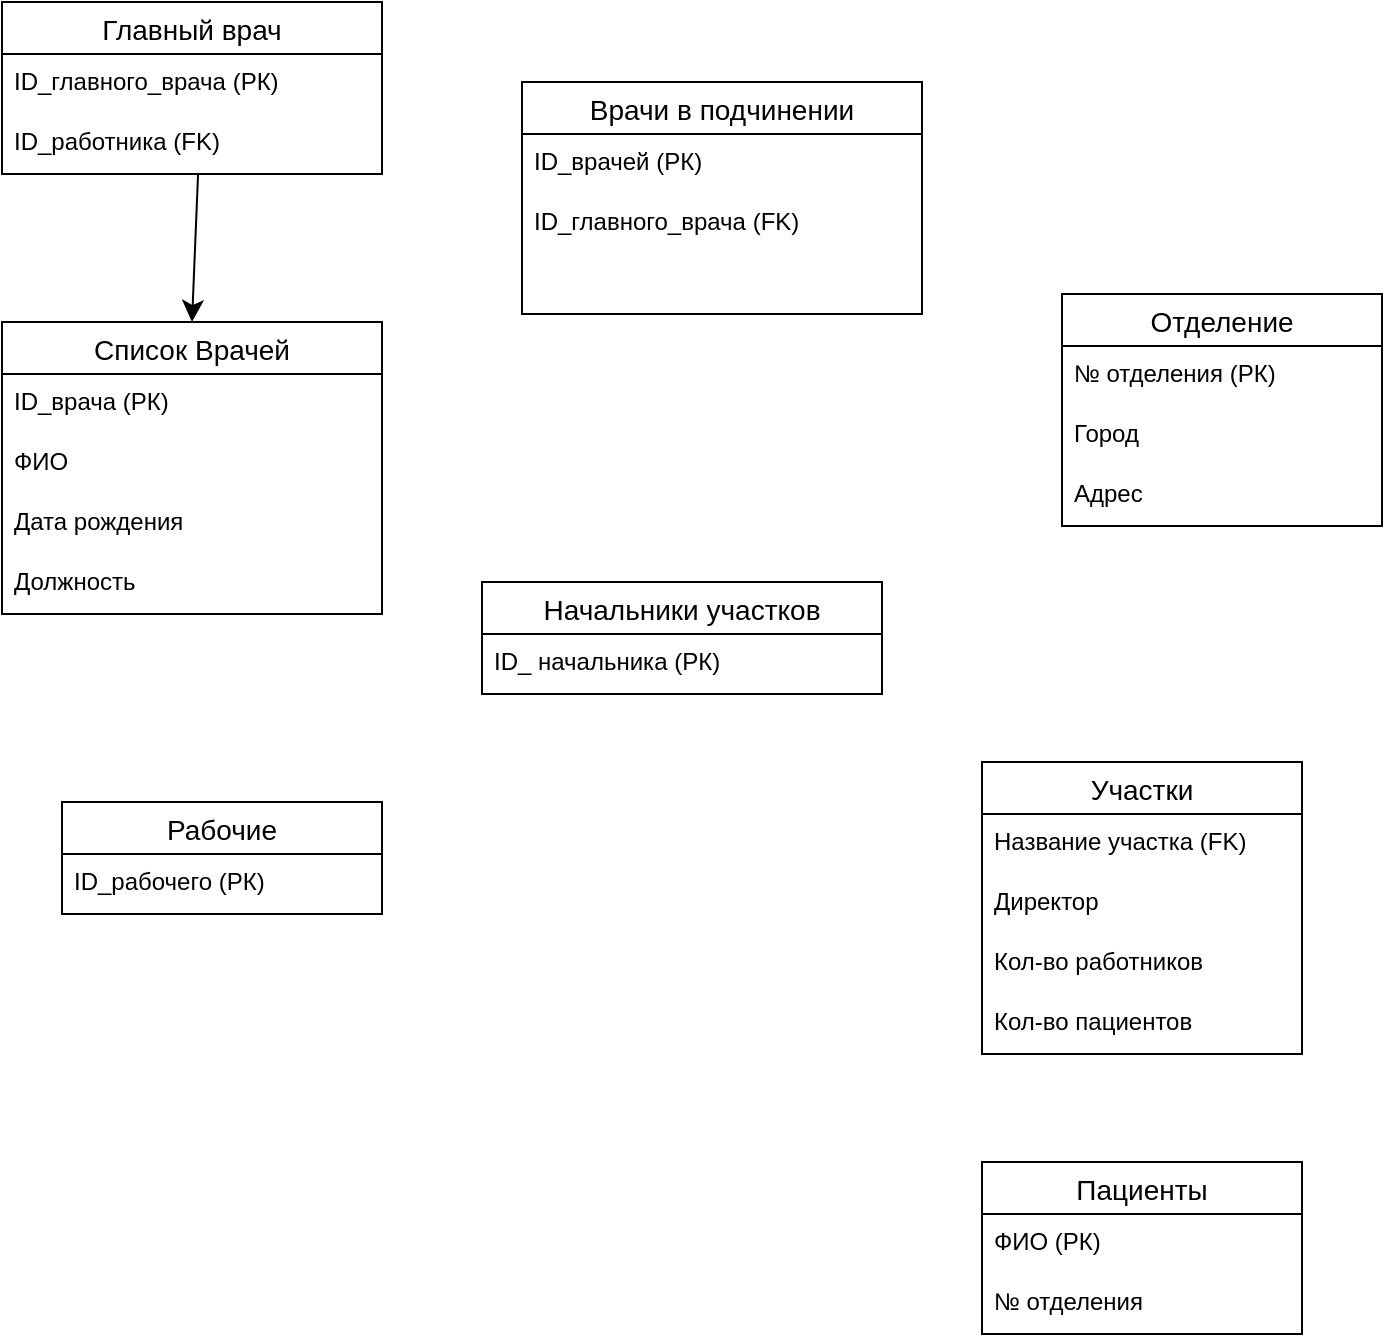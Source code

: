 <mxfile version="20.7.3" type="github">
  <diagram id="-K0wwSSrZfPXnvogX3jT" name="Страница 1">
    <mxGraphModel dx="1434" dy="764" grid="1" gridSize="10" guides="1" tooltips="1" connect="1" arrows="1" fold="1" page="1" pageScale="1" pageWidth="827" pageHeight="1169" math="0" shadow="0">
      <root>
        <mxCell id="0" />
        <mxCell id="1" parent="0" />
        <mxCell id="xIC-3ACraf32L-tQ-3Xx-1" value="Главный врач" style="swimlane;fontStyle=0;childLayout=stackLayout;horizontal=1;startSize=26;horizontalStack=0;resizeParent=1;resizeParentMax=0;resizeLast=0;collapsible=1;marginBottom=0;align=center;fontSize=14;" vertex="1" parent="1">
          <mxGeometry x="120" y="40" width="190" height="86" as="geometry" />
        </mxCell>
        <mxCell id="xIC-3ACraf32L-tQ-3Xx-2" value="ID_главного_врача (РК)" style="text;strokeColor=none;fillColor=none;spacingLeft=4;spacingRight=4;overflow=hidden;rotatable=0;points=[[0,0.5],[1,0.5]];portConstraint=eastwest;fontSize=12;" vertex="1" parent="xIC-3ACraf32L-tQ-3Xx-1">
          <mxGeometry y="26" width="190" height="30" as="geometry" />
        </mxCell>
        <mxCell id="xIC-3ACraf32L-tQ-3Xx-37" value="ID_работника (FK)" style="text;strokeColor=none;fillColor=none;spacingLeft=4;spacingRight=4;overflow=hidden;rotatable=0;points=[[0,0.5],[1,0.5]];portConstraint=eastwest;fontSize=12;" vertex="1" parent="xIC-3ACraf32L-tQ-3Xx-1">
          <mxGeometry y="56" width="190" height="30" as="geometry" />
        </mxCell>
        <mxCell id="xIC-3ACraf32L-tQ-3Xx-3" value="Врачи в подчинении" style="swimlane;fontStyle=0;childLayout=stackLayout;horizontal=1;startSize=26;horizontalStack=0;resizeParent=1;resizeParentMax=0;resizeLast=0;collapsible=1;marginBottom=0;align=center;fontSize=14;" vertex="1" parent="1">
          <mxGeometry x="380" y="80" width="200" height="116" as="geometry" />
        </mxCell>
        <mxCell id="xIC-3ACraf32L-tQ-3Xx-4" value="ID_врачей (РК)" style="text;strokeColor=none;fillColor=none;spacingLeft=4;spacingRight=4;overflow=hidden;rotatable=0;points=[[0,0.5],[1,0.5]];portConstraint=eastwest;fontSize=12;" vertex="1" parent="xIC-3ACraf32L-tQ-3Xx-3">
          <mxGeometry y="26" width="200" height="30" as="geometry" />
        </mxCell>
        <mxCell id="xIC-3ACraf32L-tQ-3Xx-39" value="ID_главного_врача (FK)" style="text;strokeColor=none;fillColor=none;spacingLeft=4;spacingRight=4;overflow=hidden;rotatable=0;points=[[0,0.5],[1,0.5]];portConstraint=eastwest;fontSize=12;" vertex="1" parent="xIC-3ACraf32L-tQ-3Xx-3">
          <mxGeometry y="56" width="200" height="30" as="geometry" />
        </mxCell>
        <mxCell id="xIC-3ACraf32L-tQ-3Xx-38" style="text;strokeColor=none;fillColor=none;spacingLeft=4;spacingRight=4;overflow=hidden;rotatable=0;points=[[0,0.5],[1,0.5]];portConstraint=eastwest;fontSize=12;" vertex="1" parent="xIC-3ACraf32L-tQ-3Xx-3">
          <mxGeometry y="86" width="200" height="30" as="geometry" />
        </mxCell>
        <mxCell id="xIC-3ACraf32L-tQ-3Xx-5" value="Список Врачей" style="swimlane;fontStyle=0;childLayout=stackLayout;horizontal=1;startSize=26;horizontalStack=0;resizeParent=1;resizeParentMax=0;resizeLast=0;collapsible=1;marginBottom=0;align=center;fontSize=14;" vertex="1" parent="1">
          <mxGeometry x="120" y="200" width="190" height="146" as="geometry" />
        </mxCell>
        <mxCell id="xIC-3ACraf32L-tQ-3Xx-6" value="ID_врача (РК)" style="text;strokeColor=none;fillColor=none;spacingLeft=4;spacingRight=4;overflow=hidden;rotatable=0;points=[[0,0.5],[1,0.5]];portConstraint=eastwest;fontSize=12;" vertex="1" parent="xIC-3ACraf32L-tQ-3Xx-5">
          <mxGeometry y="26" width="190" height="30" as="geometry" />
        </mxCell>
        <mxCell id="xIC-3ACraf32L-tQ-3Xx-7" value="ФИО" style="text;strokeColor=none;fillColor=none;spacingLeft=4;spacingRight=4;overflow=hidden;rotatable=0;points=[[0,0.5],[1,0.5]];portConstraint=eastwest;fontSize=12;" vertex="1" parent="xIC-3ACraf32L-tQ-3Xx-5">
          <mxGeometry y="56" width="190" height="30" as="geometry" />
        </mxCell>
        <mxCell id="xIC-3ACraf32L-tQ-3Xx-8" value="Дата рождения" style="text;strokeColor=none;fillColor=none;spacingLeft=4;spacingRight=4;overflow=hidden;rotatable=0;points=[[0,0.5],[1,0.5]];portConstraint=eastwest;fontSize=12;" vertex="1" parent="xIC-3ACraf32L-tQ-3Xx-5">
          <mxGeometry y="86" width="190" height="30" as="geometry" />
        </mxCell>
        <mxCell id="xIC-3ACraf32L-tQ-3Xx-9" value="Должность" style="text;strokeColor=none;fillColor=none;spacingLeft=4;spacingRight=4;overflow=hidden;rotatable=0;points=[[0,0.5],[1,0.5]];portConstraint=eastwest;fontSize=12;" vertex="1" parent="xIC-3ACraf32L-tQ-3Xx-5">
          <mxGeometry y="116" width="190" height="30" as="geometry" />
        </mxCell>
        <mxCell id="xIC-3ACraf32L-tQ-3Xx-10" value="Начальники участков" style="swimlane;fontStyle=0;childLayout=stackLayout;horizontal=1;startSize=26;horizontalStack=0;resizeParent=1;resizeParentMax=0;resizeLast=0;collapsible=1;marginBottom=0;align=center;fontSize=14;" vertex="1" parent="1">
          <mxGeometry x="360" y="330" width="200" height="56" as="geometry" />
        </mxCell>
        <mxCell id="xIC-3ACraf32L-tQ-3Xx-11" value="ID_ начальника (РК)" style="text;strokeColor=none;fillColor=none;spacingLeft=4;spacingRight=4;overflow=hidden;rotatable=0;points=[[0,0.5],[1,0.5]];portConstraint=eastwest;fontSize=12;" vertex="1" parent="xIC-3ACraf32L-tQ-3Xx-10">
          <mxGeometry y="26" width="200" height="30" as="geometry" />
        </mxCell>
        <mxCell id="xIC-3ACraf32L-tQ-3Xx-12" value="Отделение" style="swimlane;fontStyle=0;childLayout=stackLayout;horizontal=1;startSize=26;horizontalStack=0;resizeParent=1;resizeParentMax=0;resizeLast=0;collapsible=1;marginBottom=0;align=center;fontSize=14;" vertex="1" parent="1">
          <mxGeometry x="650" y="186" width="160" height="116" as="geometry" />
        </mxCell>
        <mxCell id="xIC-3ACraf32L-tQ-3Xx-13" value="№ отделения (РК)" style="text;strokeColor=none;fillColor=none;spacingLeft=4;spacingRight=4;overflow=hidden;rotatable=0;points=[[0,0.5],[1,0.5]];portConstraint=eastwest;fontSize=12;" vertex="1" parent="xIC-3ACraf32L-tQ-3Xx-12">
          <mxGeometry y="26" width="160" height="30" as="geometry" />
        </mxCell>
        <mxCell id="xIC-3ACraf32L-tQ-3Xx-14" value="Город" style="text;strokeColor=none;fillColor=none;spacingLeft=4;spacingRight=4;overflow=hidden;rotatable=0;points=[[0,0.5],[1,0.5]];portConstraint=eastwest;fontSize=12;" vertex="1" parent="xIC-3ACraf32L-tQ-3Xx-12">
          <mxGeometry y="56" width="160" height="30" as="geometry" />
        </mxCell>
        <mxCell id="xIC-3ACraf32L-tQ-3Xx-15" value="Адрес" style="text;strokeColor=none;fillColor=none;spacingLeft=4;spacingRight=4;overflow=hidden;rotatable=0;points=[[0,0.5],[1,0.5]];portConstraint=eastwest;fontSize=12;" vertex="1" parent="xIC-3ACraf32L-tQ-3Xx-12">
          <mxGeometry y="86" width="160" height="30" as="geometry" />
        </mxCell>
        <mxCell id="xIC-3ACraf32L-tQ-3Xx-16" value="Рабочие" style="swimlane;fontStyle=0;childLayout=stackLayout;horizontal=1;startSize=26;horizontalStack=0;resizeParent=1;resizeParentMax=0;resizeLast=0;collapsible=1;marginBottom=0;align=center;fontSize=14;" vertex="1" parent="1">
          <mxGeometry x="150" y="440" width="160" height="56" as="geometry" />
        </mxCell>
        <mxCell id="xIC-3ACraf32L-tQ-3Xx-17" value="ID_рабочего (РК)" style="text;strokeColor=none;fillColor=none;spacingLeft=4;spacingRight=4;overflow=hidden;rotatable=0;points=[[0,0.5],[1,0.5]];portConstraint=eastwest;fontSize=12;" vertex="1" parent="xIC-3ACraf32L-tQ-3Xx-16">
          <mxGeometry y="26" width="160" height="30" as="geometry" />
        </mxCell>
        <mxCell id="xIC-3ACraf32L-tQ-3Xx-18" value="Участки" style="swimlane;fontStyle=0;childLayout=stackLayout;horizontal=1;startSize=26;horizontalStack=0;resizeParent=1;resizeParentMax=0;resizeLast=0;collapsible=1;marginBottom=0;align=center;fontSize=14;" vertex="1" parent="1">
          <mxGeometry x="610" y="420" width="160" height="146" as="geometry" />
        </mxCell>
        <mxCell id="xIC-3ACraf32L-tQ-3Xx-19" value="Название участка (FK)" style="text;strokeColor=none;fillColor=none;spacingLeft=4;spacingRight=4;overflow=hidden;rotatable=0;points=[[0,0.5],[1,0.5]];portConstraint=eastwest;fontSize=12;" vertex="1" parent="xIC-3ACraf32L-tQ-3Xx-18">
          <mxGeometry y="26" width="160" height="30" as="geometry" />
        </mxCell>
        <mxCell id="xIC-3ACraf32L-tQ-3Xx-20" value="Директор" style="text;strokeColor=none;fillColor=none;spacingLeft=4;spacingRight=4;overflow=hidden;rotatable=0;points=[[0,0.5],[1,0.5]];portConstraint=eastwest;fontSize=12;" vertex="1" parent="xIC-3ACraf32L-tQ-3Xx-18">
          <mxGeometry y="56" width="160" height="30" as="geometry" />
        </mxCell>
        <mxCell id="xIC-3ACraf32L-tQ-3Xx-21" value="Кол-во работников" style="text;strokeColor=none;fillColor=none;spacingLeft=4;spacingRight=4;overflow=hidden;rotatable=0;points=[[0,0.5],[1,0.5]];portConstraint=eastwest;fontSize=12;" vertex="1" parent="xIC-3ACraf32L-tQ-3Xx-18">
          <mxGeometry y="86" width="160" height="30" as="geometry" />
        </mxCell>
        <mxCell id="xIC-3ACraf32L-tQ-3Xx-22" value="Кол-во пациентов" style="text;strokeColor=none;fillColor=none;spacingLeft=4;spacingRight=4;overflow=hidden;rotatable=0;points=[[0,0.5],[1,0.5]];portConstraint=eastwest;fontSize=12;" vertex="1" parent="xIC-3ACraf32L-tQ-3Xx-18">
          <mxGeometry y="116" width="160" height="30" as="geometry" />
        </mxCell>
        <mxCell id="xIC-3ACraf32L-tQ-3Xx-23" value="Пациенты" style="swimlane;fontStyle=0;childLayout=stackLayout;horizontal=1;startSize=26;horizontalStack=0;resizeParent=1;resizeParentMax=0;resizeLast=0;collapsible=1;marginBottom=0;align=center;fontSize=14;" vertex="1" parent="1">
          <mxGeometry x="610" y="620" width="160" height="86" as="geometry" />
        </mxCell>
        <mxCell id="xIC-3ACraf32L-tQ-3Xx-24" value="ФИО (РК)" style="text;strokeColor=none;fillColor=none;spacingLeft=4;spacingRight=4;overflow=hidden;rotatable=0;points=[[0,0.5],[1,0.5]];portConstraint=eastwest;fontSize=12;" vertex="1" parent="xIC-3ACraf32L-tQ-3Xx-23">
          <mxGeometry y="26" width="160" height="30" as="geometry" />
        </mxCell>
        <mxCell id="xIC-3ACraf32L-tQ-3Xx-25" value="№ отделения" style="text;strokeColor=none;fillColor=none;spacingLeft=4;spacingRight=4;overflow=hidden;rotatable=0;points=[[0,0.5],[1,0.5]];portConstraint=eastwest;fontSize=12;" vertex="1" parent="xIC-3ACraf32L-tQ-3Xx-23">
          <mxGeometry y="56" width="160" height="30" as="geometry" />
        </mxCell>
        <mxCell id="xIC-3ACraf32L-tQ-3Xx-36" value="" style="endArrow=classic;html=1;rounded=0;entryX=0.5;entryY=0;entryDx=0;entryDy=0;strokeWidth=1;targetPerimeterSpacing=9;sourcePerimeterSpacing=10;startSize=12;endSize=8;exitX=0.516;exitY=1;exitDx=0;exitDy=0;exitPerimeter=0;" edge="1" parent="1" source="xIC-3ACraf32L-tQ-3Xx-37" target="xIC-3ACraf32L-tQ-3Xx-5">
          <mxGeometry width="50" height="50" relative="1" as="geometry">
            <mxPoint x="310" y="160" as="sourcePoint" />
            <mxPoint x="420" y="170" as="targetPoint" />
          </mxGeometry>
        </mxCell>
      </root>
    </mxGraphModel>
  </diagram>
</mxfile>
